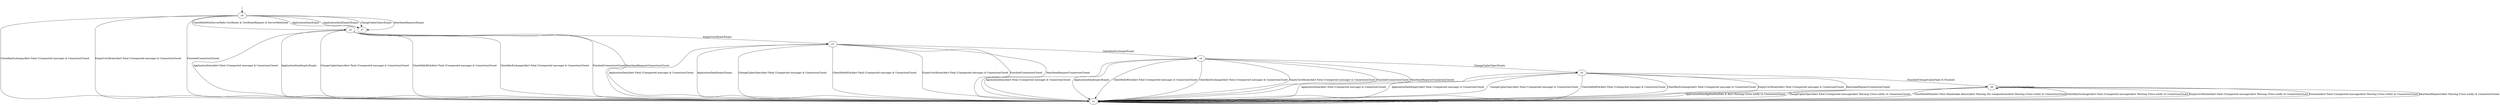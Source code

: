 digraph h4 {
s0 [label="s0"];
s1 [label="s1"];
s2 [label="s2"];
s3 [label="s3"];
s4 [label="s4"];
s5 [label="s5"];
s6 [label="s6"];
s0 -> s7 [label="ApplicationData/Empty"];
s0 -> s7 [label="ApplicationDataEmpty/Empty"];
s0 -> s7 [label="ChangeCipherSpec/Empty"];
s0 -> s2 [label="ClientHelloRSA/ServerHello Certificate & CertificateRequest & ServerHelloDone"];
s0 -> s1 [label="ClientKeyExchange/Alert Fatal (Unexpected message) & ConnectionClosed"];
s0 -> s1 [label="EmptyCertificate/Alert Fatal (Unexpected message) & ConnectionClosed"];
s0 -> s1 [label="Finished/ConnectionClosed"];
s0 -> s7 [label="HeartbeatRequest/Empty"];
s1 -> s1 [label="ApplicationData/ConnectionClosed"];
s1 -> s1 [label="ApplicationDataEmpty/ConnectionClosed"];
s1 -> s1 [label="ChangeCipherSpec/ConnectionClosed"];
s1 -> s1 [label="ClientHelloRSA/ConnectionClosed"];
s1 -> s1 [label="ClientKeyExchange/ConnectionClosed"];
s1 -> s1 [label="EmptyCertificate/ConnectionClosed"];
s1 -> s1 [label="Finished/ConnectionClosed"];
s1 -> s1 [label="HeartbeatRequest/ConnectionClosed"];
s2 -> s1 [label="ApplicationData/Alert Fatal (Unexpected message) & ConnectionClosed"];
s2 -> s1 [label="ApplicationDataEmpty/Empty"];
s2 -> s1 [label="ChangeCipherSpec/Alert Fatal (Unexpected message) & ConnectionClosed"];
s2 -> s1 [label="ClientHelloRSA/Alert Fatal (Unexpected message) & ConnectionClosed"];
s2 -> s1 [label="ClientKeyExchange/Alert Fatal (Unexpected message) & ConnectionClosed"];
s2 -> s3 [label="EmptyCertificate/Empty"];
s2 -> s1 [label="Finished/ConnectionClosed"];
s2 -> s1 [label="HeartbeatRequest/ConnectionClosed"];
s3 -> s1 [label="ApplicationData/Alert Fatal (Unexpected message) & ConnectionClosed"];
s3 -> s1 [label="ApplicationDataEmpty/Empty"];
s3 -> s1 [label="ChangeCipherSpec/Alert Fatal (Unexpected message) & ConnectionClosed"];
s3 -> s1 [label="ClientHelloRSA/Alert Fatal (Unexpected message) & ConnectionClosed"];
s3 -> s4 [label="ClientKeyExchange/Empty"];
s3 -> s1 [label="EmptyCertificate/Alert Fatal (Unexpected message) & ConnectionClosed"];
s3 -> s1 [label="Finished/ConnectionClosed"];
s3 -> s1 [label="HeartbeatRequest/ConnectionClosed"];
s4 -> s1 [label="ApplicationData/Alert Fatal (Unexpected message) & ConnectionClosed"];
s4 -> s1 [label="ApplicationDataEmpty/Empty"];
s4 -> s5 [label="ChangeCipherSpec/Empty"];
s4 -> s1 [label="ClientHelloRSA/Alert Fatal (Unexpected message) & ConnectionClosed"];
s4 -> s1 [label="ClientKeyExchange/Alert Fatal (Unexpected message) & ConnectionClosed"];
s4 -> s1 [label="EmptyCertificate/Alert Fatal (Unexpected message) & ConnectionClosed"];
s4 -> s1 [label="Finished/ConnectionClosed"];
s4 -> s1 [label="HeartbeatRequest/ConnectionClosed"];
s5 -> s1 [label="ApplicationData/Alert Fatal (Unexpected message) & ConnectionClosed"];
s5 -> s1 [label="ApplicationDataEmpty/Alert Fatal (Unexpected message) & ConnectionClosed"];
s5 -> s1 [label="ChangeCipherSpec/Alert Fatal (Unexpected message) & ConnectionClosed"];
s5 -> s1 [label="ClientHelloRSA/Alert Fatal (Unexpected message) & ConnectionClosed"];
s5 -> s1 [label="ClientKeyExchange/Alert Fatal (Unexpected message) & ConnectionClosed"];
s5 -> s1 [label="EmptyCertificate/Alert Fatal (Unexpected message) & ConnectionClosed"];
s5 -> s6 [label="Finished/ChangeCipherSpec & Finished"];
s5 -> s1 [label="HeartbeatRequest/ConnectionClosed"];
s6 -> s1 [label="ApplicationData/ApplicationData & Alert Warning (Close notify) & ConnectionClosed"];
s6 -> s6 [label="ApplicationDataEmpty/Empty"];
s6 -> s1 [label="ChangeCipherSpec/Alert Fatal (Unexpected message)Alert Warning (Close notify) & ConnectionClosed"];
s6 -> s1 [label="ClientHelloRSA/Alert Fatal (Handshake failure)Alert Warning (No renegotiation)Alert Warning (Close notify) & ConnectionClosed"];
s6 -> s1 [label="ClientKeyExchange/Alert Fatal (Unexpected message)Alert Warning (Close notify) & ConnectionClosed"];
s6 -> s1 [label="EmptyCertificate/Alert Fatal (Unexpected message)Alert Warning (Close notify) & ConnectionClosed"];
s6 -> s1 [label="Finished/Alert Fatal (Unexpected message)Alert Warning (Close notify) & ConnectionClosed"];
s6 -> s1 [label="HeartbeatRequest/Alert Warning (Close notify) & ConnectionClosed"];
__start0 [shape=none, label=""];
__start0 -> s0 [label=""];
}
